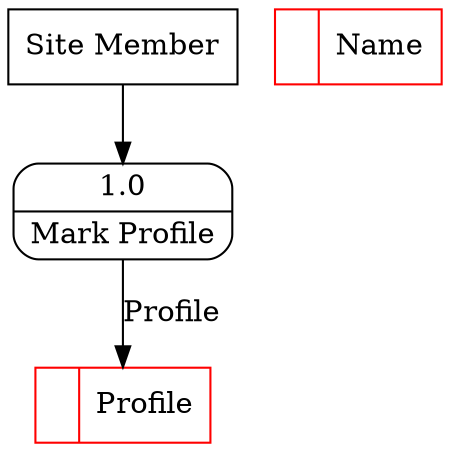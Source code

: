 digraph dfd2{ 
node[shape=record]
200 [label="<f0>  |<f1> Profile " color=red];
201 [label="<f0>  |<f1> Name " color=red];
202 [label="Site Member" shape=box];
203 [label="{<f0> 1.0|<f1> Mark Profile }" shape=Mrecord];
202 -> 203
203 -> 200 [label="Profile"]
}